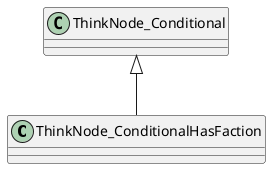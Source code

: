 @startuml
class ThinkNode_ConditionalHasFaction {
}
ThinkNode_Conditional <|-- ThinkNode_ConditionalHasFaction
@enduml
